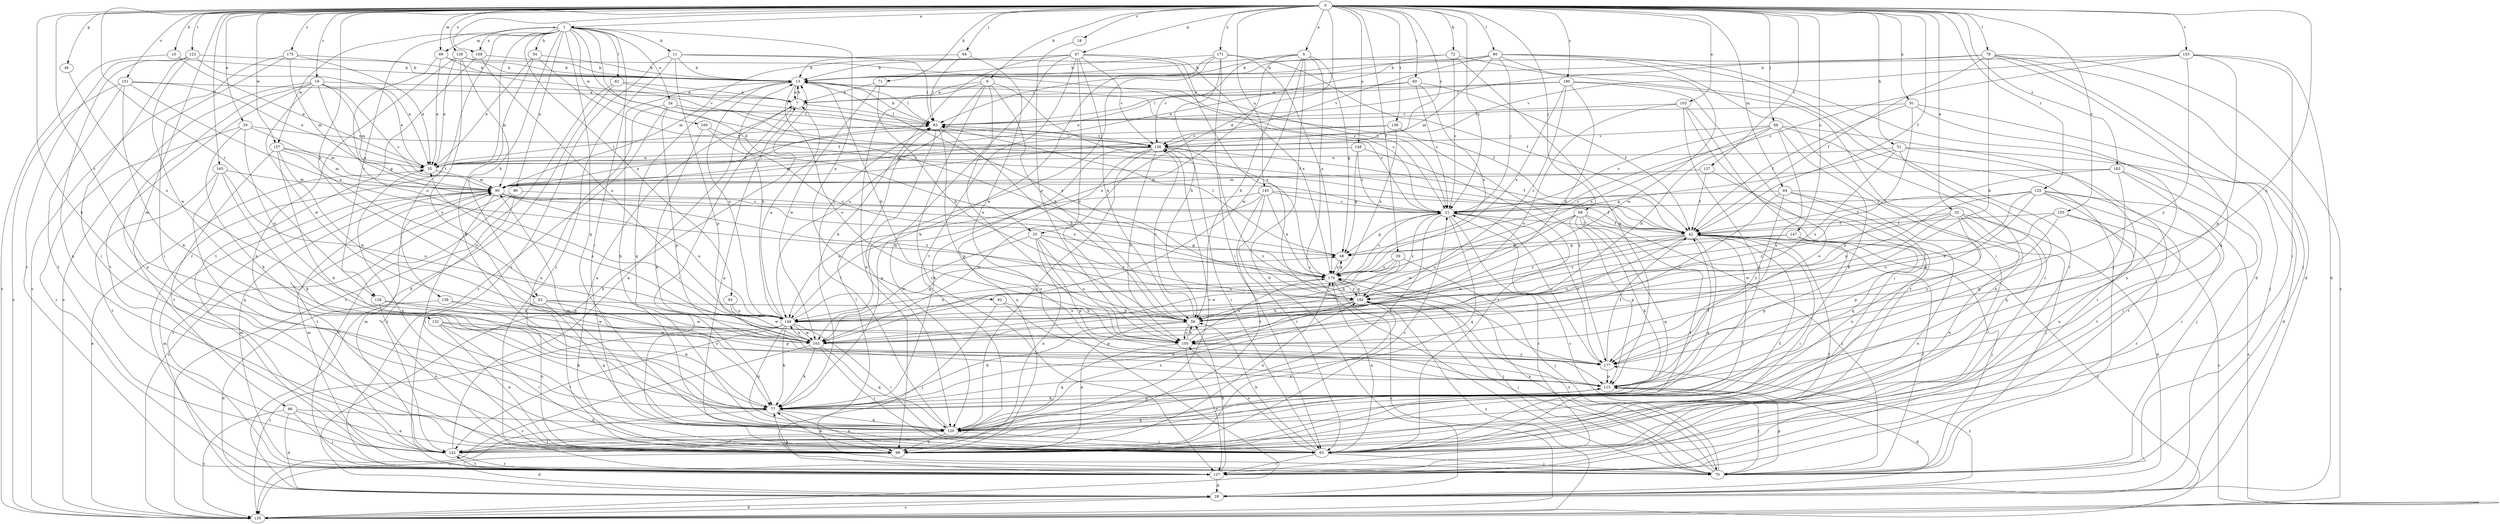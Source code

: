 strict digraph  {
0;
1;
6;
7;
9;
10;
11;
13;
18;
19;
21;
25;
28;
29;
33;
34;
35;
39;
42;
46;
47;
48;
51;
53;
54;
56;
60;
63;
64;
66;
68;
70;
71;
72;
77;
78;
80;
82;
83;
84;
86;
89;
90;
91;
92;
93;
96;
98;
103;
105;
113;
120;
123;
125;
126;
127;
128;
132;
135;
137;
138;
139;
142;
145;
147;
148;
149;
151;
153;
155;
156;
157;
160;
163;
165;
168;
170;
171;
175;
177;
180;
183;
184;
0 -> 1  [label=a];
0 -> 6  [label=a];
0 -> 9  [label=b];
0 -> 10  [label=b];
0 -> 18  [label=c];
0 -> 19  [label=c];
0 -> 21  [label=c];
0 -> 25  [label=d];
0 -> 29  [label=e];
0 -> 33  [label=e];
0 -> 39  [label=f];
0 -> 42  [label=f];
0 -> 46  [label=g];
0 -> 47  [label=g];
0 -> 51  [label=h];
0 -> 53  [label=h];
0 -> 60  [label=i];
0 -> 64  [label=j];
0 -> 66  [label=j];
0 -> 68  [label=j];
0 -> 71  [label=k];
0 -> 72  [label=k];
0 -> 77  [label=k];
0 -> 78  [label=l];
0 -> 80  [label=l];
0 -> 84  [label=m];
0 -> 86  [label=m];
0 -> 89  [label=m];
0 -> 91  [label=n];
0 -> 103  [label=o];
0 -> 123  [label=r];
0 -> 125  [label=r];
0 -> 126  [label=r];
0 -> 128  [label=s];
0 -> 132  [label=s];
0 -> 137  [label=t];
0 -> 138  [label=t];
0 -> 145  [label=u];
0 -> 147  [label=u];
0 -> 148  [label=u];
0 -> 151  [label=v];
0 -> 153  [label=v];
0 -> 155  [label=v];
0 -> 156  [label=v];
0 -> 157  [label=w];
0 -> 165  [label=x];
0 -> 168  [label=x];
0 -> 171  [label=y];
0 -> 175  [label=y];
0 -> 177  [label=y];
0 -> 180  [label=z];
0 -> 183  [label=z];
1 -> 11  [label=b];
1 -> 25  [label=d];
1 -> 34  [label=e];
1 -> 53  [label=h];
1 -> 54  [label=h];
1 -> 63  [label=i];
1 -> 82  [label=l];
1 -> 89  [label=m];
1 -> 92  [label=n];
1 -> 93  [label=n];
1 -> 96  [label=n];
1 -> 120  [label=q];
1 -> 126  [label=r];
1 -> 127  [label=r];
1 -> 139  [label=t];
1 -> 157  [label=w];
1 -> 160  [label=w];
1 -> 168  [label=x];
1 -> 170  [label=x];
6 -> 13  [label=b];
6 -> 28  [label=d];
6 -> 48  [label=g];
6 -> 56  [label=h];
6 -> 70  [label=j];
6 -> 149  [label=u];
6 -> 156  [label=v];
6 -> 163  [label=w];
7 -> 13  [label=b];
7 -> 63  [label=i];
7 -> 83  [label=l];
9 -> 7  [label=a];
9 -> 56  [label=h];
9 -> 98  [label=n];
9 -> 105  [label=o];
9 -> 127  [label=r];
9 -> 149  [label=u];
9 -> 170  [label=x];
10 -> 13  [label=b];
10 -> 35  [label=e];
10 -> 135  [label=s];
11 -> 13  [label=b];
11 -> 21  [label=c];
11 -> 70  [label=j];
11 -> 83  [label=l];
11 -> 113  [label=p];
11 -> 127  [label=r];
13 -> 7  [label=a];
13 -> 21  [label=c];
13 -> 42  [label=f];
13 -> 83  [label=l];
13 -> 105  [label=o];
13 -> 120  [label=q];
13 -> 149  [label=u];
13 -> 184  [label=z];
18 -> 105  [label=o];
19 -> 7  [label=a];
19 -> 21  [label=c];
19 -> 35  [label=e];
19 -> 48  [label=g];
19 -> 90  [label=m];
19 -> 98  [label=n];
19 -> 135  [label=s];
19 -> 142  [label=t];
19 -> 163  [label=w];
21 -> 42  [label=f];
21 -> 48  [label=g];
21 -> 77  [label=k];
21 -> 120  [label=q];
21 -> 127  [label=r];
21 -> 177  [label=y];
21 -> 184  [label=z];
25 -> 48  [label=g];
25 -> 98  [label=n];
25 -> 105  [label=o];
25 -> 113  [label=p];
25 -> 163  [label=w];
25 -> 184  [label=z];
28 -> 13  [label=b];
28 -> 90  [label=m];
28 -> 135  [label=s];
28 -> 177  [label=y];
29 -> 77  [label=k];
29 -> 90  [label=m];
29 -> 127  [label=r];
29 -> 149  [label=u];
29 -> 156  [label=v];
33 -> 28  [label=d];
33 -> 42  [label=f];
33 -> 63  [label=i];
33 -> 98  [label=n];
33 -> 113  [label=p];
33 -> 163  [label=w];
33 -> 184  [label=z];
34 -> 21  [label=c];
34 -> 42  [label=f];
34 -> 83  [label=l];
34 -> 98  [label=n];
34 -> 113  [label=p];
34 -> 127  [label=r];
35 -> 83  [label=l];
35 -> 90  [label=m];
39 -> 56  [label=h];
39 -> 70  [label=j];
39 -> 149  [label=u];
39 -> 163  [label=w];
39 -> 170  [label=x];
42 -> 48  [label=g];
42 -> 63  [label=i];
42 -> 70  [label=j];
42 -> 105  [label=o];
42 -> 120  [label=q];
42 -> 135  [label=s];
42 -> 163  [label=w];
42 -> 184  [label=z];
46 -> 149  [label=u];
47 -> 13  [label=b];
47 -> 56  [label=h];
47 -> 77  [label=k];
47 -> 90  [label=m];
47 -> 105  [label=o];
47 -> 120  [label=q];
47 -> 142  [label=t];
47 -> 156  [label=v];
47 -> 170  [label=x];
47 -> 184  [label=z];
48 -> 83  [label=l];
48 -> 170  [label=x];
51 -> 28  [label=d];
51 -> 35  [label=e];
51 -> 48  [label=g];
51 -> 120  [label=q];
51 -> 127  [label=r];
51 -> 149  [label=u];
53 -> 56  [label=h];
53 -> 98  [label=n];
53 -> 113  [label=p];
53 -> 120  [label=q];
53 -> 163  [label=w];
54 -> 13  [label=b];
54 -> 35  [label=e];
54 -> 42  [label=f];
54 -> 77  [label=k];
56 -> 13  [label=b];
56 -> 77  [label=k];
56 -> 98  [label=n];
56 -> 105  [label=o];
56 -> 156  [label=v];
60 -> 7  [label=a];
60 -> 21  [label=c];
60 -> 35  [label=e];
60 -> 42  [label=f];
60 -> 170  [label=x];
63 -> 7  [label=a];
63 -> 42  [label=f];
63 -> 56  [label=h];
63 -> 70  [label=j];
63 -> 105  [label=o];
63 -> 127  [label=r];
63 -> 170  [label=x];
64 -> 13  [label=b];
64 -> 83  [label=l];
64 -> 135  [label=s];
66 -> 21  [label=c];
66 -> 56  [label=h];
66 -> 77  [label=k];
66 -> 98  [label=n];
66 -> 127  [label=r];
66 -> 156  [label=v];
66 -> 170  [label=x];
66 -> 177  [label=y];
68 -> 42  [label=f];
68 -> 70  [label=j];
68 -> 77  [label=k];
68 -> 113  [label=p];
68 -> 120  [label=q];
68 -> 142  [label=t];
68 -> 149  [label=u];
68 -> 163  [label=w];
70 -> 21  [label=c];
70 -> 42  [label=f];
70 -> 77  [label=k];
70 -> 90  [label=m];
70 -> 113  [label=p];
70 -> 170  [label=x];
70 -> 184  [label=z];
71 -> 7  [label=a];
71 -> 56  [label=h];
71 -> 163  [label=w];
72 -> 13  [label=b];
72 -> 21  [label=c];
72 -> 35  [label=e];
72 -> 70  [label=j];
72 -> 113  [label=p];
77 -> 98  [label=n];
77 -> 113  [label=p];
77 -> 120  [label=q];
77 -> 135  [label=s];
78 -> 13  [label=b];
78 -> 28  [label=d];
78 -> 42  [label=f];
78 -> 56  [label=h];
78 -> 70  [label=j];
78 -> 83  [label=l];
78 -> 120  [label=q];
78 -> 135  [label=s];
80 -> 13  [label=b];
80 -> 21  [label=c];
80 -> 28  [label=d];
80 -> 63  [label=i];
80 -> 83  [label=l];
80 -> 90  [label=m];
80 -> 127  [label=r];
80 -> 156  [label=v];
80 -> 163  [label=w];
82 -> 7  [label=a];
82 -> 28  [label=d];
82 -> 83  [label=l];
82 -> 135  [label=s];
83 -> 13  [label=b];
83 -> 56  [label=h];
83 -> 113  [label=p];
83 -> 120  [label=q];
83 -> 156  [label=v];
84 -> 21  [label=c];
84 -> 70  [label=j];
84 -> 98  [label=n];
84 -> 105  [label=o];
84 -> 120  [label=q];
84 -> 177  [label=y];
86 -> 28  [label=d];
86 -> 70  [label=j];
86 -> 98  [label=n];
86 -> 120  [label=q];
86 -> 135  [label=s];
89 -> 13  [label=b];
89 -> 35  [label=e];
89 -> 149  [label=u];
89 -> 156  [label=v];
90 -> 21  [label=c];
90 -> 63  [label=i];
90 -> 83  [label=l];
90 -> 127  [label=r];
90 -> 142  [label=t];
90 -> 149  [label=u];
90 -> 170  [label=x];
90 -> 184  [label=z];
91 -> 42  [label=f];
91 -> 70  [label=j];
91 -> 83  [label=l];
91 -> 98  [label=n];
91 -> 184  [label=z];
92 -> 56  [label=h];
92 -> 70  [label=j];
92 -> 113  [label=p];
93 -> 149  [label=u];
93 -> 163  [label=w];
96 -> 21  [label=c];
96 -> 127  [label=r];
96 -> 135  [label=s];
96 -> 142  [label=t];
98 -> 7  [label=a];
98 -> 21  [label=c];
98 -> 28  [label=d];
98 -> 35  [label=e];
98 -> 42  [label=f];
98 -> 77  [label=k];
98 -> 170  [label=x];
103 -> 63  [label=i];
103 -> 83  [label=l];
103 -> 105  [label=o];
103 -> 120  [label=q];
103 -> 127  [label=r];
105 -> 56  [label=h];
105 -> 120  [label=q];
105 -> 127  [label=r];
105 -> 170  [label=x];
105 -> 177  [label=y];
113 -> 28  [label=d];
113 -> 42  [label=f];
113 -> 70  [label=j];
113 -> 77  [label=k];
120 -> 13  [label=b];
120 -> 63  [label=i];
120 -> 83  [label=l];
120 -> 90  [label=m];
120 -> 98  [label=n];
120 -> 142  [label=t];
120 -> 184  [label=z];
123 -> 13  [label=b];
123 -> 35  [label=e];
123 -> 63  [label=i];
123 -> 98  [label=n];
123 -> 127  [label=r];
123 -> 163  [label=w];
125 -> 21  [label=c];
125 -> 42  [label=f];
125 -> 56  [label=h];
125 -> 63  [label=i];
125 -> 98  [label=n];
125 -> 105  [label=o];
125 -> 135  [label=s];
125 -> 142  [label=t];
125 -> 149  [label=u];
126 -> 98  [label=n];
126 -> 149  [label=u];
126 -> 163  [label=w];
127 -> 28  [label=d];
127 -> 42  [label=f];
127 -> 56  [label=h];
127 -> 83  [label=l];
127 -> 90  [label=m];
127 -> 142  [label=t];
128 -> 13  [label=b];
128 -> 21  [label=c];
128 -> 35  [label=e];
128 -> 90  [label=m];
128 -> 98  [label=n];
128 -> 177  [label=y];
132 -> 63  [label=i];
132 -> 77  [label=k];
132 -> 98  [label=n];
132 -> 163  [label=w];
132 -> 177  [label=y];
135 -> 28  [label=d];
135 -> 35  [label=e];
137 -> 42  [label=f];
137 -> 90  [label=m];
137 -> 105  [label=o];
138 -> 90  [label=m];
138 -> 156  [label=v];
138 -> 170  [label=x];
138 -> 177  [label=y];
139 -> 28  [label=d];
139 -> 77  [label=k];
139 -> 149  [label=u];
142 -> 7  [label=a];
142 -> 90  [label=m];
142 -> 113  [label=p];
142 -> 127  [label=r];
142 -> 156  [label=v];
145 -> 21  [label=c];
145 -> 42  [label=f];
145 -> 63  [label=i];
145 -> 142  [label=t];
145 -> 149  [label=u];
145 -> 163  [label=w];
145 -> 170  [label=x];
147 -> 48  [label=g];
147 -> 98  [label=n];
147 -> 113  [label=p];
147 -> 184  [label=z];
148 -> 21  [label=c];
148 -> 35  [label=e];
148 -> 48  [label=g];
148 -> 63  [label=i];
148 -> 90  [label=m];
149 -> 7  [label=a];
149 -> 13  [label=b];
149 -> 48  [label=g];
149 -> 63  [label=i];
149 -> 77  [label=k];
149 -> 120  [label=q];
149 -> 135  [label=s];
149 -> 142  [label=t];
149 -> 163  [label=w];
151 -> 7  [label=a];
151 -> 35  [label=e];
151 -> 77  [label=k];
151 -> 135  [label=s];
151 -> 142  [label=t];
151 -> 170  [label=x];
153 -> 13  [label=b];
153 -> 21  [label=c];
153 -> 28  [label=d];
153 -> 63  [label=i];
153 -> 113  [label=p];
153 -> 156  [label=v];
153 -> 177  [label=y];
155 -> 42  [label=f];
155 -> 127  [label=r];
155 -> 135  [label=s];
155 -> 149  [label=u];
155 -> 177  [label=y];
156 -> 35  [label=e];
156 -> 42  [label=f];
156 -> 63  [label=i];
156 -> 77  [label=k];
156 -> 83  [label=l];
156 -> 98  [label=n];
156 -> 105  [label=o];
156 -> 120  [label=q];
156 -> 177  [label=y];
157 -> 35  [label=e];
157 -> 77  [label=k];
157 -> 90  [label=m];
157 -> 105  [label=o];
157 -> 142  [label=t];
157 -> 163  [label=w];
160 -> 77  [label=k];
160 -> 156  [label=v];
160 -> 170  [label=x];
163 -> 35  [label=e];
163 -> 63  [label=i];
163 -> 77  [label=k];
163 -> 120  [label=q];
163 -> 135  [label=s];
163 -> 149  [label=u];
165 -> 77  [label=k];
165 -> 90  [label=m];
165 -> 105  [label=o];
165 -> 120  [label=q];
165 -> 142  [label=t];
168 -> 13  [label=b];
168 -> 142  [label=t];
168 -> 149  [label=u];
170 -> 21  [label=c];
170 -> 48  [label=g];
170 -> 70  [label=j];
170 -> 135  [label=s];
170 -> 149  [label=u];
170 -> 184  [label=z];
171 -> 13  [label=b];
171 -> 42  [label=f];
171 -> 56  [label=h];
171 -> 63  [label=i];
171 -> 77  [label=k];
171 -> 163  [label=w];
171 -> 170  [label=x];
175 -> 13  [label=b];
175 -> 35  [label=e];
175 -> 63  [label=i];
175 -> 90  [label=m];
175 -> 135  [label=s];
177 -> 21  [label=c];
177 -> 42  [label=f];
177 -> 113  [label=p];
180 -> 7  [label=a];
180 -> 56  [label=h];
180 -> 63  [label=i];
180 -> 83  [label=l];
180 -> 127  [label=r];
180 -> 170  [label=x];
180 -> 184  [label=z];
183 -> 56  [label=h];
183 -> 63  [label=i];
183 -> 70  [label=j];
183 -> 90  [label=m];
183 -> 120  [label=q];
184 -> 56  [label=h];
184 -> 70  [label=j];
184 -> 77  [label=k];
184 -> 98  [label=n];
184 -> 135  [label=s];
184 -> 149  [label=u];
184 -> 170  [label=x];
}
